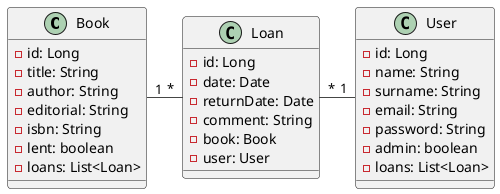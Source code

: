@startuml
!theme vibrant
class Book {
  - id: Long
  - title: String
  - author: String
  - editorial: String
  - isbn: String
  - lent: boolean
  - loans: List<Loan>
}

class User {
  - id: Long
  - name: String
  - surname: String
  - email: String
  - password: String
  - admin: boolean
  - loans: List<Loan>
}

class Loan {
  - id: Long
  - date: Date
  - returnDate: Date
  - comment: String
  - book: Book
  - user: User
}

Book "1" - "*" Loan
Loan "*" - "1" User
@enduml